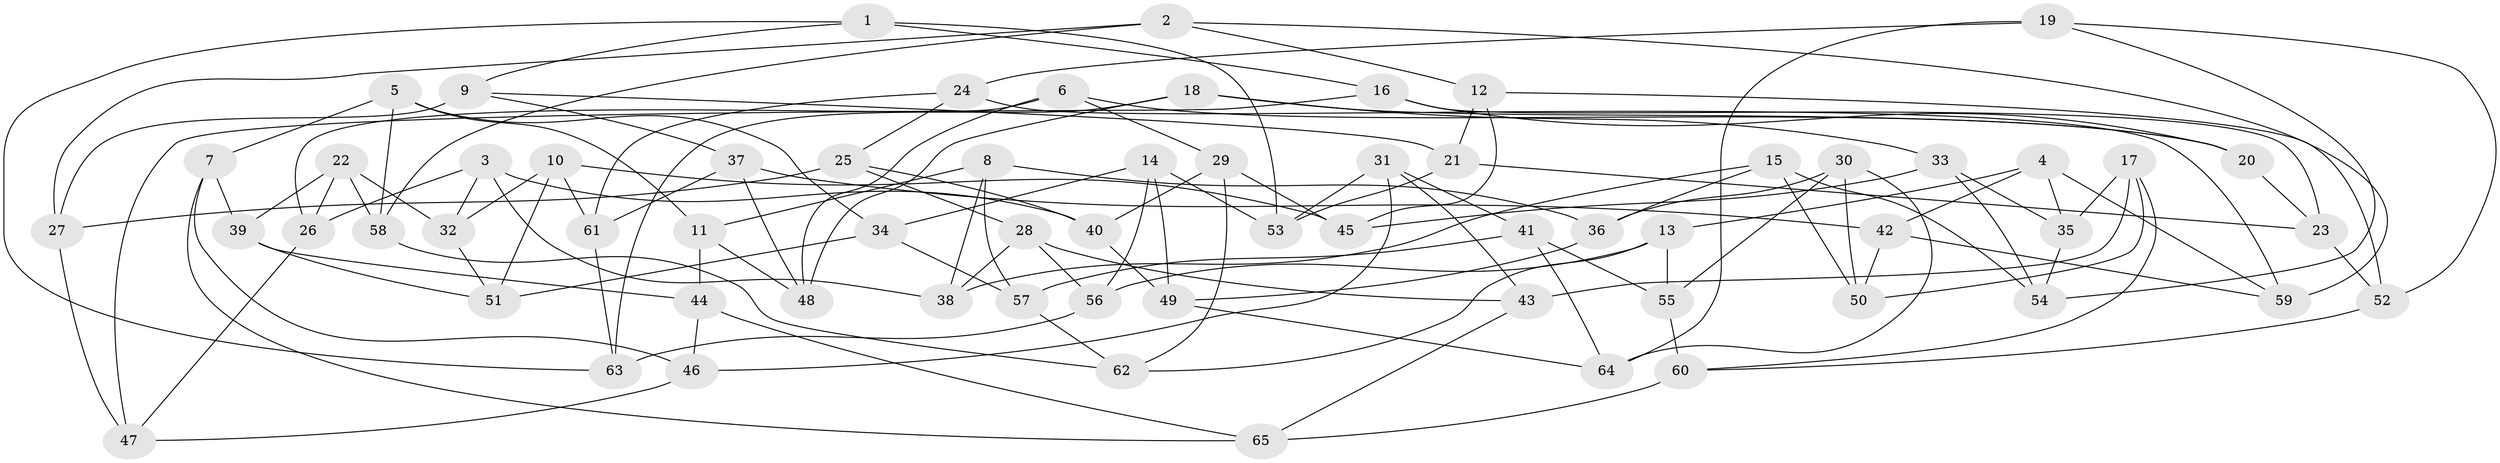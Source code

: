 // Generated by graph-tools (version 1.1) at 2025/50/03/09/25 03:50:44]
// undirected, 65 vertices, 130 edges
graph export_dot {
graph [start="1"]
  node [color=gray90,style=filled];
  1;
  2;
  3;
  4;
  5;
  6;
  7;
  8;
  9;
  10;
  11;
  12;
  13;
  14;
  15;
  16;
  17;
  18;
  19;
  20;
  21;
  22;
  23;
  24;
  25;
  26;
  27;
  28;
  29;
  30;
  31;
  32;
  33;
  34;
  35;
  36;
  37;
  38;
  39;
  40;
  41;
  42;
  43;
  44;
  45;
  46;
  47;
  48;
  49;
  50;
  51;
  52;
  53;
  54;
  55;
  56;
  57;
  58;
  59;
  60;
  61;
  62;
  63;
  64;
  65;
  1 -- 9;
  1 -- 16;
  1 -- 63;
  1 -- 53;
  2 -- 58;
  2 -- 12;
  2 -- 59;
  2 -- 27;
  3 -- 38;
  3 -- 40;
  3 -- 32;
  3 -- 26;
  4 -- 13;
  4 -- 35;
  4 -- 42;
  4 -- 59;
  5 -- 34;
  5 -- 58;
  5 -- 11;
  5 -- 7;
  6 -- 20;
  6 -- 26;
  6 -- 48;
  6 -- 29;
  7 -- 46;
  7 -- 65;
  7 -- 39;
  8 -- 57;
  8 -- 38;
  8 -- 11;
  8 -- 36;
  9 -- 27;
  9 -- 37;
  9 -- 21;
  10 -- 61;
  10 -- 32;
  10 -- 51;
  10 -- 45;
  11 -- 48;
  11 -- 44;
  12 -- 45;
  12 -- 21;
  12 -- 52;
  13 -- 62;
  13 -- 55;
  13 -- 56;
  14 -- 34;
  14 -- 49;
  14 -- 56;
  14 -- 53;
  15 -- 38;
  15 -- 54;
  15 -- 50;
  15 -- 36;
  16 -- 47;
  16 -- 23;
  16 -- 20;
  17 -- 35;
  17 -- 50;
  17 -- 43;
  17 -- 60;
  18 -- 33;
  18 -- 20;
  18 -- 63;
  18 -- 48;
  19 -- 52;
  19 -- 64;
  19 -- 54;
  19 -- 24;
  20 -- 23;
  21 -- 23;
  21 -- 53;
  22 -- 58;
  22 -- 39;
  22 -- 32;
  22 -- 26;
  23 -- 52;
  24 -- 61;
  24 -- 25;
  24 -- 59;
  25 -- 40;
  25 -- 28;
  25 -- 27;
  26 -- 47;
  27 -- 47;
  28 -- 38;
  28 -- 56;
  28 -- 43;
  29 -- 45;
  29 -- 62;
  29 -- 40;
  30 -- 50;
  30 -- 64;
  30 -- 55;
  30 -- 36;
  31 -- 46;
  31 -- 41;
  31 -- 43;
  31 -- 53;
  32 -- 51;
  33 -- 35;
  33 -- 45;
  33 -- 54;
  34 -- 51;
  34 -- 57;
  35 -- 54;
  36 -- 49;
  37 -- 48;
  37 -- 42;
  37 -- 61;
  39 -- 51;
  39 -- 44;
  40 -- 49;
  41 -- 57;
  41 -- 55;
  41 -- 64;
  42 -- 50;
  42 -- 59;
  43 -- 65;
  44 -- 65;
  44 -- 46;
  46 -- 47;
  49 -- 64;
  52 -- 60;
  55 -- 60;
  56 -- 63;
  57 -- 62;
  58 -- 62;
  60 -- 65;
  61 -- 63;
}
